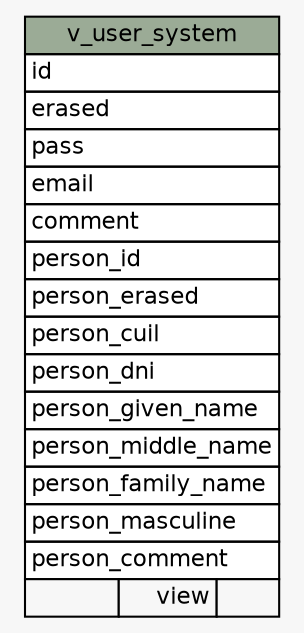 // dot 2.38.0 on Linux 4.10.0-32-generic
digraph "v_user_system" {
  graph [
    rankdir="RL"
    bgcolor="#f7f7f7"
  ];
  node [
    fontname="Helvetica"
    fontsize="11"
    shape="plaintext"
  ];
  edge [
    arrowsize="0.8"
  ];
  "v_user_system" [
    label=<
    <TABLE BORDER="0" CELLBORDER="1" CELLSPACING="0" BGCOLOR="#ffffff">
      <TR><TD PORT="v_user_system.heading" COLSPAN="3" BGCOLOR="#9bab96" ALIGN="CENTER">v_user_system</TD></TR>
      <TR><TD PORT="id" COLSPAN="3" ALIGN="LEFT">id</TD></TR>
      <TR><TD PORT="erased" COLSPAN="3" ALIGN="LEFT">erased</TD></TR>
      <TR><TD PORT="pass" COLSPAN="3" ALIGN="LEFT">pass</TD></TR>
      <TR><TD PORT="email" COLSPAN="3" ALIGN="LEFT">email</TD></TR>
      <TR><TD PORT="comment" COLSPAN="3" ALIGN="LEFT">comment</TD></TR>
      <TR><TD PORT="person_id" COLSPAN="3" ALIGN="LEFT">person_id</TD></TR>
      <TR><TD PORT="person_erased" COLSPAN="3" ALIGN="LEFT">person_erased</TD></TR>
      <TR><TD PORT="person_cuil" COLSPAN="3" ALIGN="LEFT">person_cuil</TD></TR>
      <TR><TD PORT="person_dni" COLSPAN="3" ALIGN="LEFT">person_dni</TD></TR>
      <TR><TD PORT="person_given_name" COLSPAN="3" ALIGN="LEFT">person_given_name</TD></TR>
      <TR><TD PORT="person_middle_name" COLSPAN="3" ALIGN="LEFT">person_middle_name</TD></TR>
      <TR><TD PORT="person_family_name" COLSPAN="3" ALIGN="LEFT">person_family_name</TD></TR>
      <TR><TD PORT="person_masculine" COLSPAN="3" ALIGN="LEFT">person_masculine</TD></TR>
      <TR><TD PORT="person_comment" COLSPAN="3" ALIGN="LEFT">person_comment</TD></TR>
      <TR><TD ALIGN="LEFT" BGCOLOR="#f7f7f7">  </TD><TD ALIGN="RIGHT" BGCOLOR="#f7f7f7">view</TD><TD ALIGN="RIGHT" BGCOLOR="#f7f7f7">  </TD></TR>
    </TABLE>>
    URL="tables/v_user_system.html#"
    tooltip="v_user_system"
  ];
}
